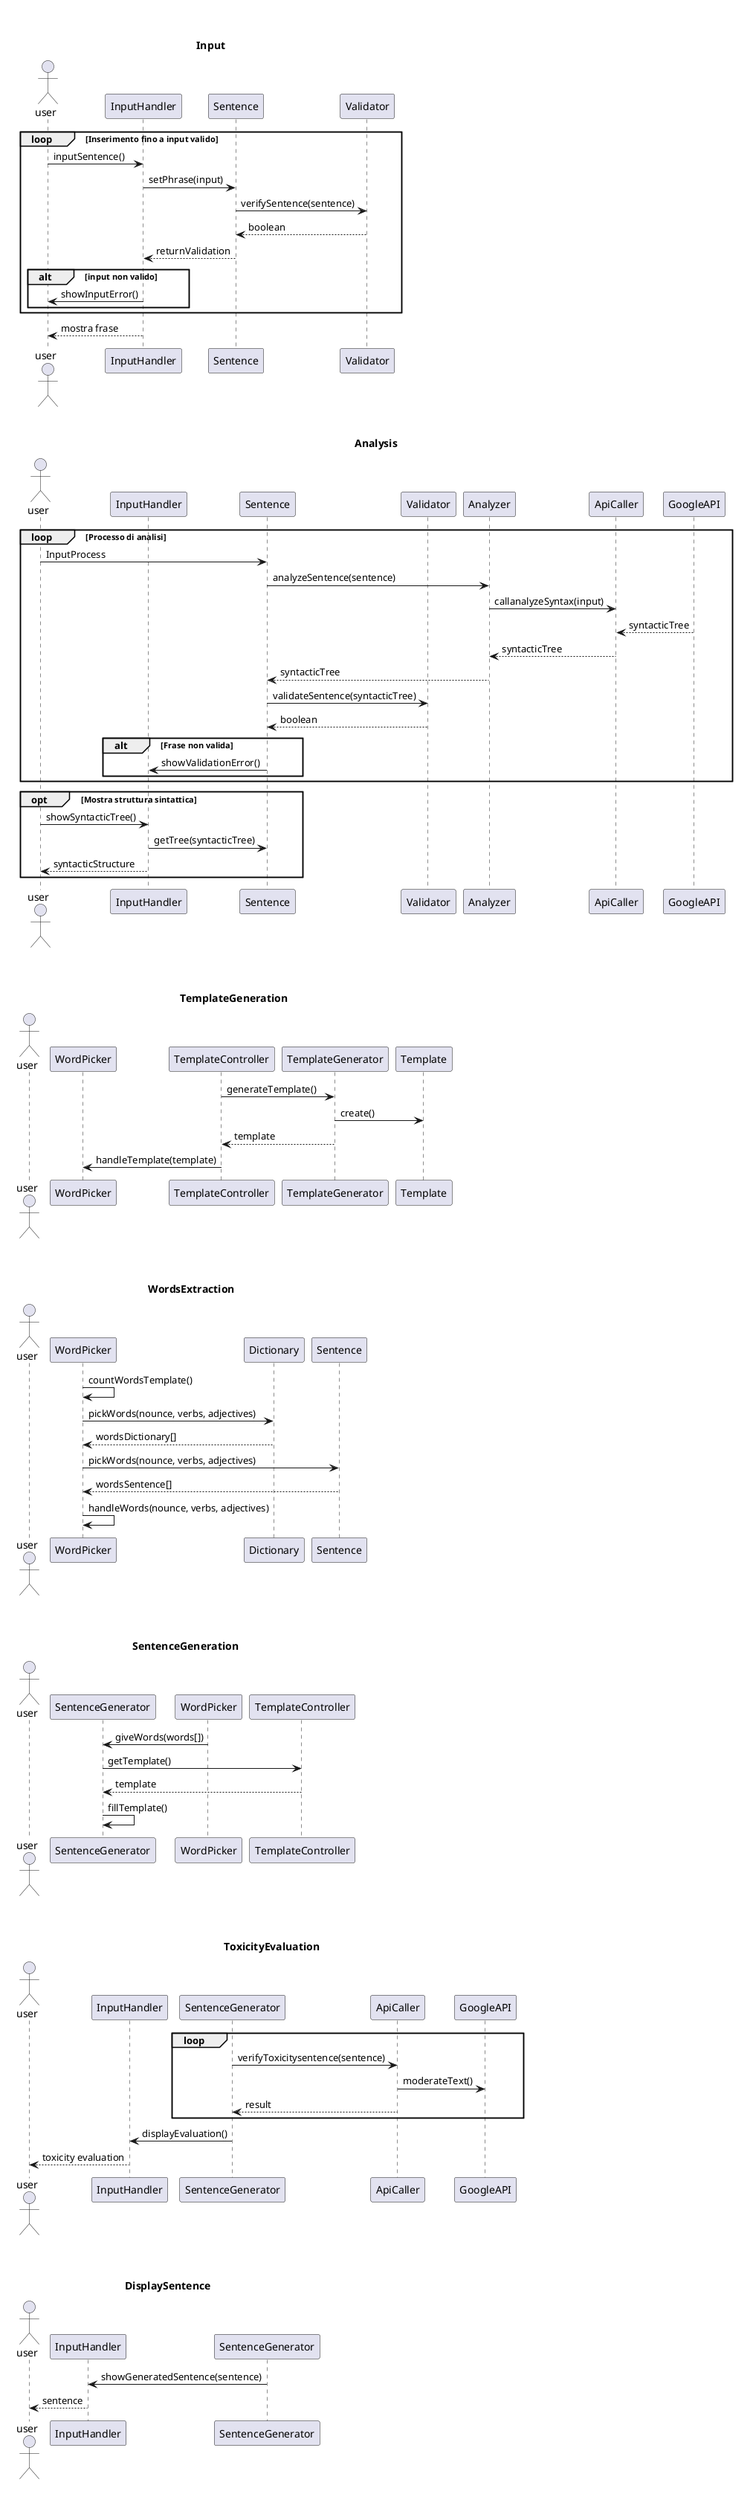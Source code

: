 @startuml internal-ssd
label l [

{{
title Input

actor user
participant InputHandler
participant Sentence
participant Validator

loop Inserimento fino a input valido
    user -> InputHandler: inputSentence()
    InputHandler -> Sentence : setPhrase(input)
    Sentence -> Validator: verifySentence(sentence)
    Validator --> Sentence: boolean
    Sentence --> InputHandler : returnValidation
    alt input non valido
        InputHandler -> user: showInputError()
    end
end

InputHandler --> user: mostra frase
}}

/' da rivedere '/
{{
title Analysis

actor user
participant InputHandler
participant Sentence
participant Validator
participant Analyzer
participant ApiCaller
participant GoogleAPI

loop Processo di analisi
    user -> Sentence: InputProcess
    Sentence -> Analyzer : analyzeSentence(sentence)
    Analyzer -> ApiCaller: callanalyzeSyntax(input)
    GoogleAPI --> ApiCaller: syntacticTree
    ApiCaller --> Analyzer: syntacticTree
    Analyzer --> Sentence: syntacticTree
    Sentence -> Validator: validateSentence(syntacticTree)
    Validator --> Sentence: boolean

    alt Frase non valida
        Sentence -> InputHandler: showValidationError()
    end
end

opt Mostra struttura sintattica
    user -> InputHandler: showSyntacticTree()
    InputHandler -> Sentence: getTree(syntacticTree)
    InputHandler --> user: syntacticStructure
end
}}


{{
title TemplateGeneration

actor user
participant WordPicker
participant TemplateController
participant TemplateGenerator
participant Template

TemplateController -> TemplateGenerator: generateTemplate()
TemplateGenerator -> Template : create()
TemplateGenerator --> TemplateController: template
TemplateController -> WordPicker : handleTemplate(template)

}}


{{
title WordsExtraction

actor user
participant WordPicker
participant Dictionary
participant Sentence

WordPicker -> WordPicker : countWordsTemplate()
WordPicker -> Dictionary : pickWords(nounce, verbs, adjectives)
WordPicker <-- Dictionary : wordsDictionary[]
WordPicker -> Sentence : pickWords(nounce, verbs, adjectives)
WordPicker <-- Sentence : wordsSentence[] 
WordPicker -> WordPicker : handleWords(nounce, verbs, adjectives)
}}


{{
title SentenceGeneration

actor user
participant SentenceGenerator
participant WordPicker
participant TemplateController

SentenceGenerator <- WordPicker : giveWords(words[])
SentenceGenerator -> TemplateController : getTemplate()
TemplateController --> SentenceGenerator : template
SentenceGenerator -> SentenceGenerator : fillTemplate()
}}


{{
title ToxicityEvaluation

actor user
participant InputHandler
participant SentenceGenerator
participant ApiCaller
participant GoogleAPI
loop
    SentenceGenerator -> ApiCaller : verifyToxicitysentence(sentence) 
    ApiCaller -> GoogleAPI : moderateText()
    ApiCaller --> SentenceGenerator : result
end

SentenceGenerator -> InputHandler : displayEvaluation()
InputHandler --> user: toxicity evaluation

}}


{{
title DisplaySentence

actor user
participant InputHandler
participant SentenceGenerator

SentenceGenerator -> InputHandler : showGeneratedSentence(sentence)
InputHandler --> user: sentence

}}
]
@enduml